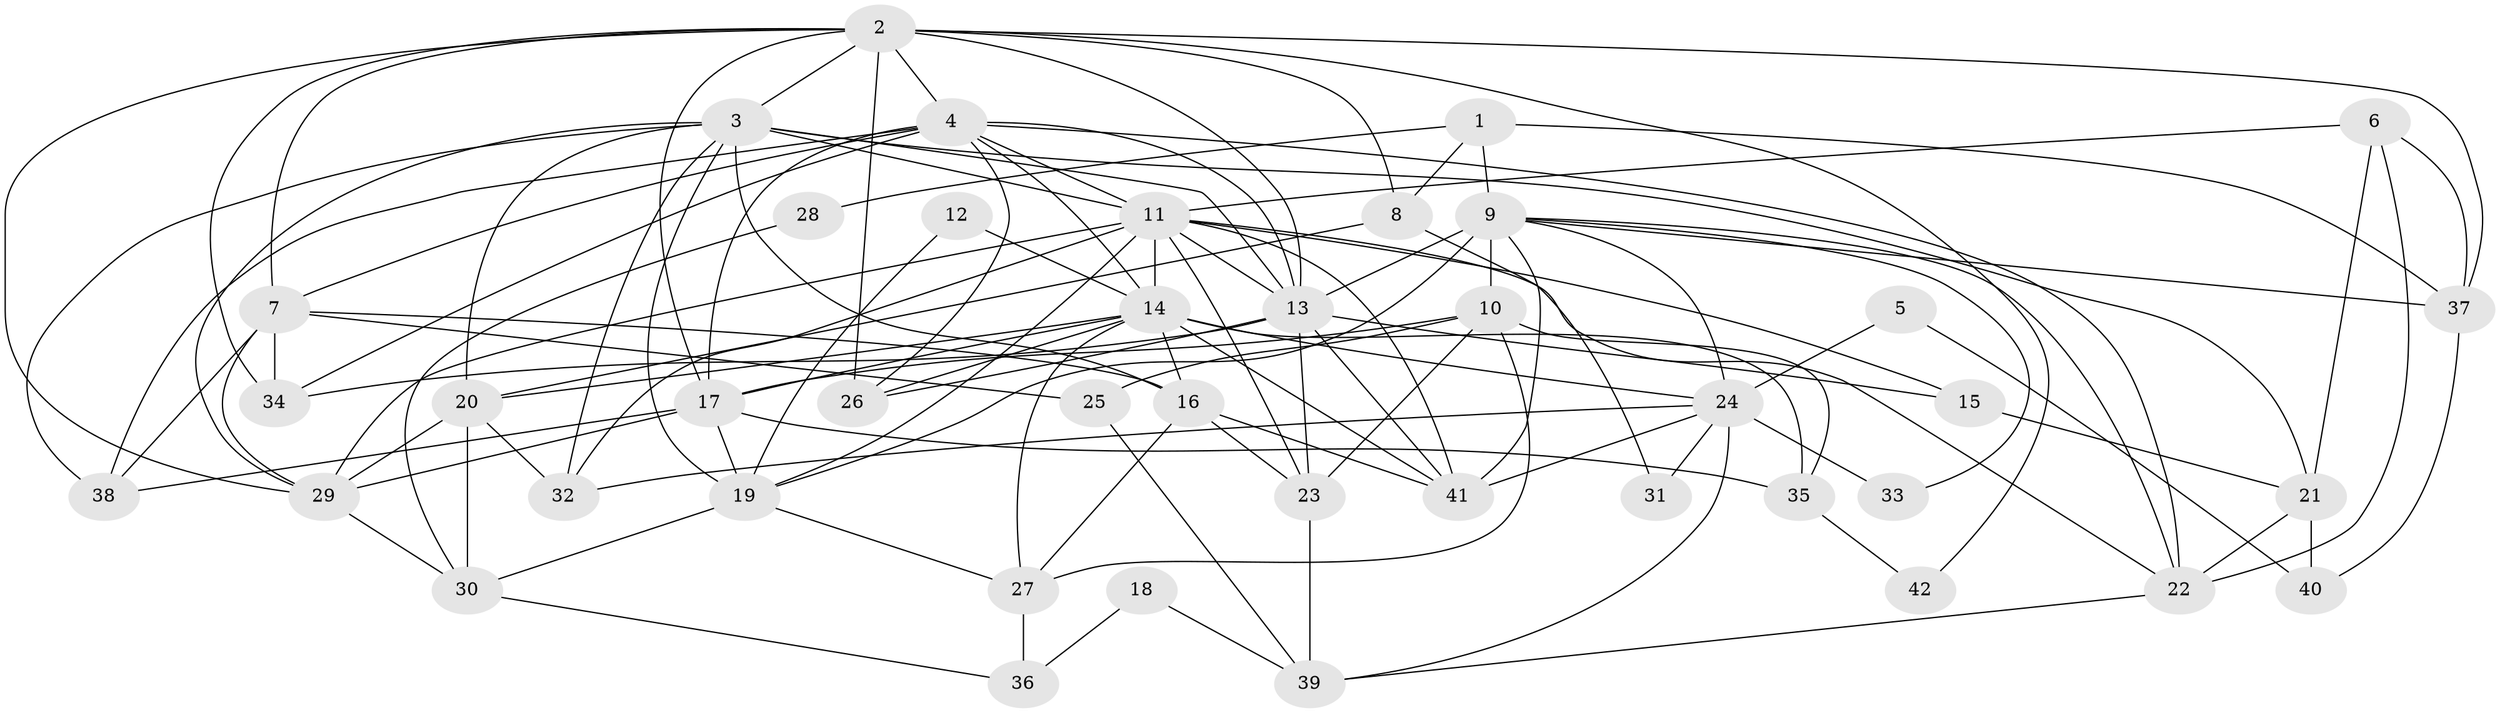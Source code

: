 // original degree distribution, {4: 0.30952380952380953, 3: 0.23809523809523808, 6: 0.07142857142857142, 2: 0.13095238095238096, 5: 0.20238095238095238, 8: 0.011904761904761904, 7: 0.03571428571428571}
// Generated by graph-tools (version 1.1) at 2025/36/03/09/25 02:36:25]
// undirected, 42 vertices, 114 edges
graph export_dot {
graph [start="1"]
  node [color=gray90,style=filled];
  1;
  2;
  3;
  4;
  5;
  6;
  7;
  8;
  9;
  10;
  11;
  12;
  13;
  14;
  15;
  16;
  17;
  18;
  19;
  20;
  21;
  22;
  23;
  24;
  25;
  26;
  27;
  28;
  29;
  30;
  31;
  32;
  33;
  34;
  35;
  36;
  37;
  38;
  39;
  40;
  41;
  42;
  1 -- 8 [weight=1.0];
  1 -- 9 [weight=1.0];
  1 -- 28 [weight=1.0];
  1 -- 37 [weight=1.0];
  2 -- 3 [weight=1.0];
  2 -- 4 [weight=1.0];
  2 -- 7 [weight=1.0];
  2 -- 8 [weight=1.0];
  2 -- 13 [weight=1.0];
  2 -- 17 [weight=1.0];
  2 -- 26 [weight=2.0];
  2 -- 29 [weight=1.0];
  2 -- 34 [weight=1.0];
  2 -- 37 [weight=1.0];
  2 -- 42 [weight=1.0];
  3 -- 11 [weight=2.0];
  3 -- 13 [weight=1.0];
  3 -- 16 [weight=2.0];
  3 -- 19 [weight=1.0];
  3 -- 20 [weight=1.0];
  3 -- 21 [weight=1.0];
  3 -- 29 [weight=1.0];
  3 -- 32 [weight=1.0];
  3 -- 38 [weight=1.0];
  4 -- 7 [weight=2.0];
  4 -- 11 [weight=1.0];
  4 -- 13 [weight=1.0];
  4 -- 14 [weight=1.0];
  4 -- 17 [weight=1.0];
  4 -- 22 [weight=1.0];
  4 -- 26 [weight=1.0];
  4 -- 34 [weight=1.0];
  4 -- 38 [weight=1.0];
  5 -- 24 [weight=1.0];
  5 -- 40 [weight=1.0];
  6 -- 11 [weight=1.0];
  6 -- 21 [weight=1.0];
  6 -- 22 [weight=1.0];
  6 -- 37 [weight=1.0];
  7 -- 16 [weight=1.0];
  7 -- 25 [weight=1.0];
  7 -- 29 [weight=1.0];
  7 -- 34 [weight=1.0];
  7 -- 38 [weight=1.0];
  8 -- 20 [weight=1.0];
  8 -- 31 [weight=1.0];
  9 -- 10 [weight=1.0];
  9 -- 13 [weight=3.0];
  9 -- 19 [weight=1.0];
  9 -- 22 [weight=1.0];
  9 -- 24 [weight=1.0];
  9 -- 33 [weight=1.0];
  9 -- 37 [weight=1.0];
  9 -- 41 [weight=1.0];
  10 -- 17 [weight=1.0];
  10 -- 23 [weight=1.0];
  10 -- 25 [weight=1.0];
  10 -- 27 [weight=1.0];
  10 -- 35 [weight=1.0];
  11 -- 13 [weight=1.0];
  11 -- 14 [weight=1.0];
  11 -- 15 [weight=1.0];
  11 -- 19 [weight=1.0];
  11 -- 22 [weight=1.0];
  11 -- 23 [weight=1.0];
  11 -- 29 [weight=1.0];
  11 -- 32 [weight=1.0];
  11 -- 41 [weight=1.0];
  12 -- 14 [weight=1.0];
  12 -- 19 [weight=1.0];
  13 -- 15 [weight=1.0];
  13 -- 23 [weight=1.0];
  13 -- 26 [weight=1.0];
  13 -- 34 [weight=1.0];
  13 -- 41 [weight=1.0];
  14 -- 16 [weight=1.0];
  14 -- 17 [weight=1.0];
  14 -- 20 [weight=1.0];
  14 -- 24 [weight=1.0];
  14 -- 26 [weight=1.0];
  14 -- 27 [weight=1.0];
  14 -- 35 [weight=1.0];
  14 -- 41 [weight=2.0];
  15 -- 21 [weight=1.0];
  16 -- 23 [weight=1.0];
  16 -- 27 [weight=1.0];
  16 -- 41 [weight=1.0];
  17 -- 19 [weight=2.0];
  17 -- 29 [weight=1.0];
  17 -- 35 [weight=1.0];
  17 -- 38 [weight=1.0];
  18 -- 36 [weight=1.0];
  18 -- 39 [weight=1.0];
  19 -- 27 [weight=1.0];
  19 -- 30 [weight=1.0];
  20 -- 29 [weight=1.0];
  20 -- 30 [weight=1.0];
  20 -- 32 [weight=1.0];
  21 -- 22 [weight=1.0];
  21 -- 40 [weight=1.0];
  22 -- 39 [weight=1.0];
  23 -- 39 [weight=1.0];
  24 -- 31 [weight=1.0];
  24 -- 32 [weight=1.0];
  24 -- 33 [weight=1.0];
  24 -- 39 [weight=1.0];
  24 -- 41 [weight=1.0];
  25 -- 39 [weight=1.0];
  27 -- 36 [weight=1.0];
  28 -- 30 [weight=1.0];
  29 -- 30 [weight=1.0];
  30 -- 36 [weight=1.0];
  35 -- 42 [weight=1.0];
  37 -- 40 [weight=1.0];
}
